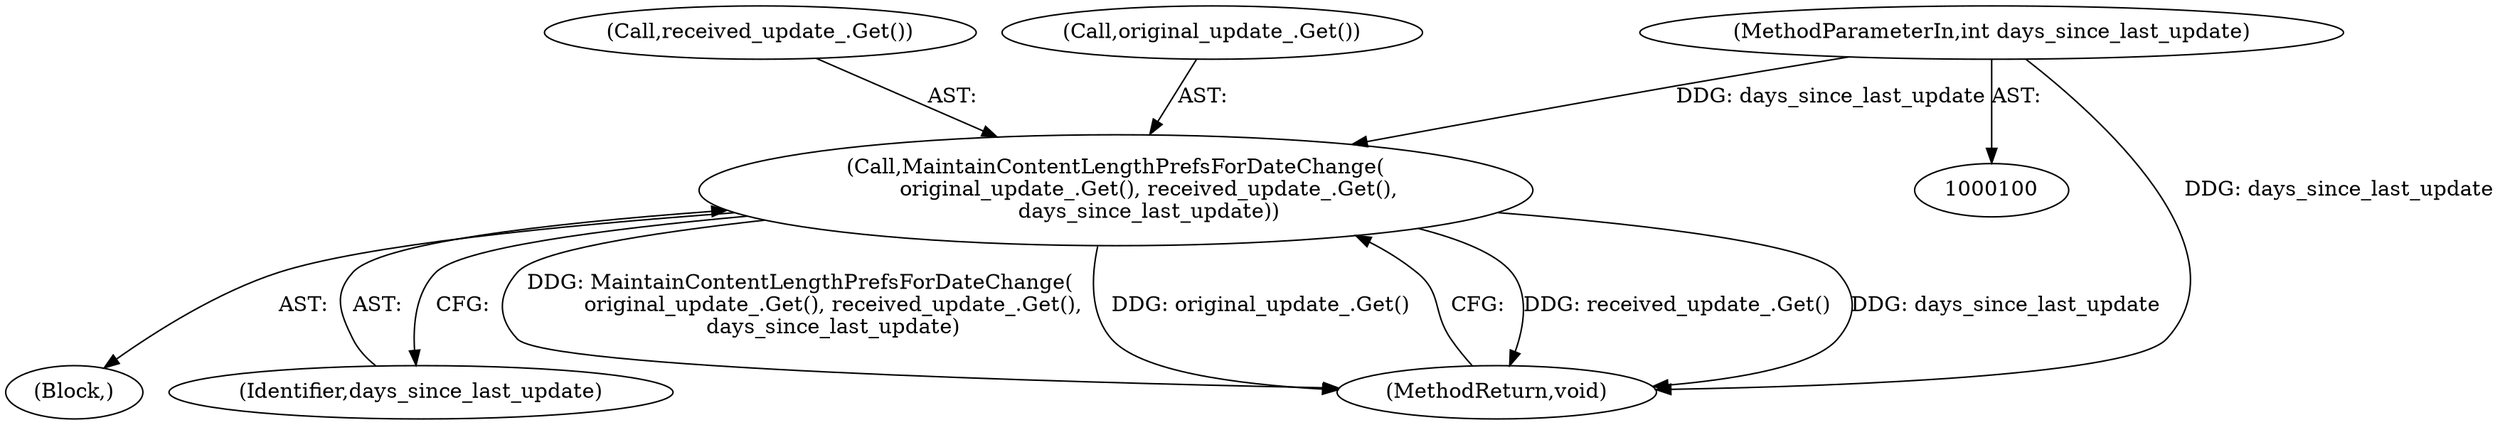 digraph "1_Chrome_828eab2216a765dea92575c290421c115b8ad028_8@del" {
"1000112" [label="(Call,MaintainContentLengthPrefsForDateChange(\n          original_update_.Get(), received_update_.Get(),\n          days_since_last_update))"];
"1000101" [label="(MethodParameterIn,int days_since_last_update)"];
"1000115" [label="(Identifier,days_since_last_update)"];
"1000111" [label="(Block,)"];
"1000114" [label="(Call,received_update_.Get())"];
"1000113" [label="(Call,original_update_.Get())"];
"1000112" [label="(Call,MaintainContentLengthPrefsForDateChange(\n          original_update_.Get(), received_update_.Get(),\n          days_since_last_update))"];
"1000116" [label="(MethodReturn,void)"];
"1000101" [label="(MethodParameterIn,int days_since_last_update)"];
"1000112" -> "1000111"  [label="AST: "];
"1000112" -> "1000115"  [label="CFG: "];
"1000113" -> "1000112"  [label="AST: "];
"1000114" -> "1000112"  [label="AST: "];
"1000115" -> "1000112"  [label="AST: "];
"1000116" -> "1000112"  [label="CFG: "];
"1000112" -> "1000116"  [label="DDG: received_update_.Get()"];
"1000112" -> "1000116"  [label="DDG: days_since_last_update"];
"1000112" -> "1000116"  [label="DDG: MaintainContentLengthPrefsForDateChange(\n          original_update_.Get(), received_update_.Get(),\n          days_since_last_update)"];
"1000112" -> "1000116"  [label="DDG: original_update_.Get()"];
"1000101" -> "1000112"  [label="DDG: days_since_last_update"];
"1000101" -> "1000100"  [label="AST: "];
"1000101" -> "1000116"  [label="DDG: days_since_last_update"];
}
